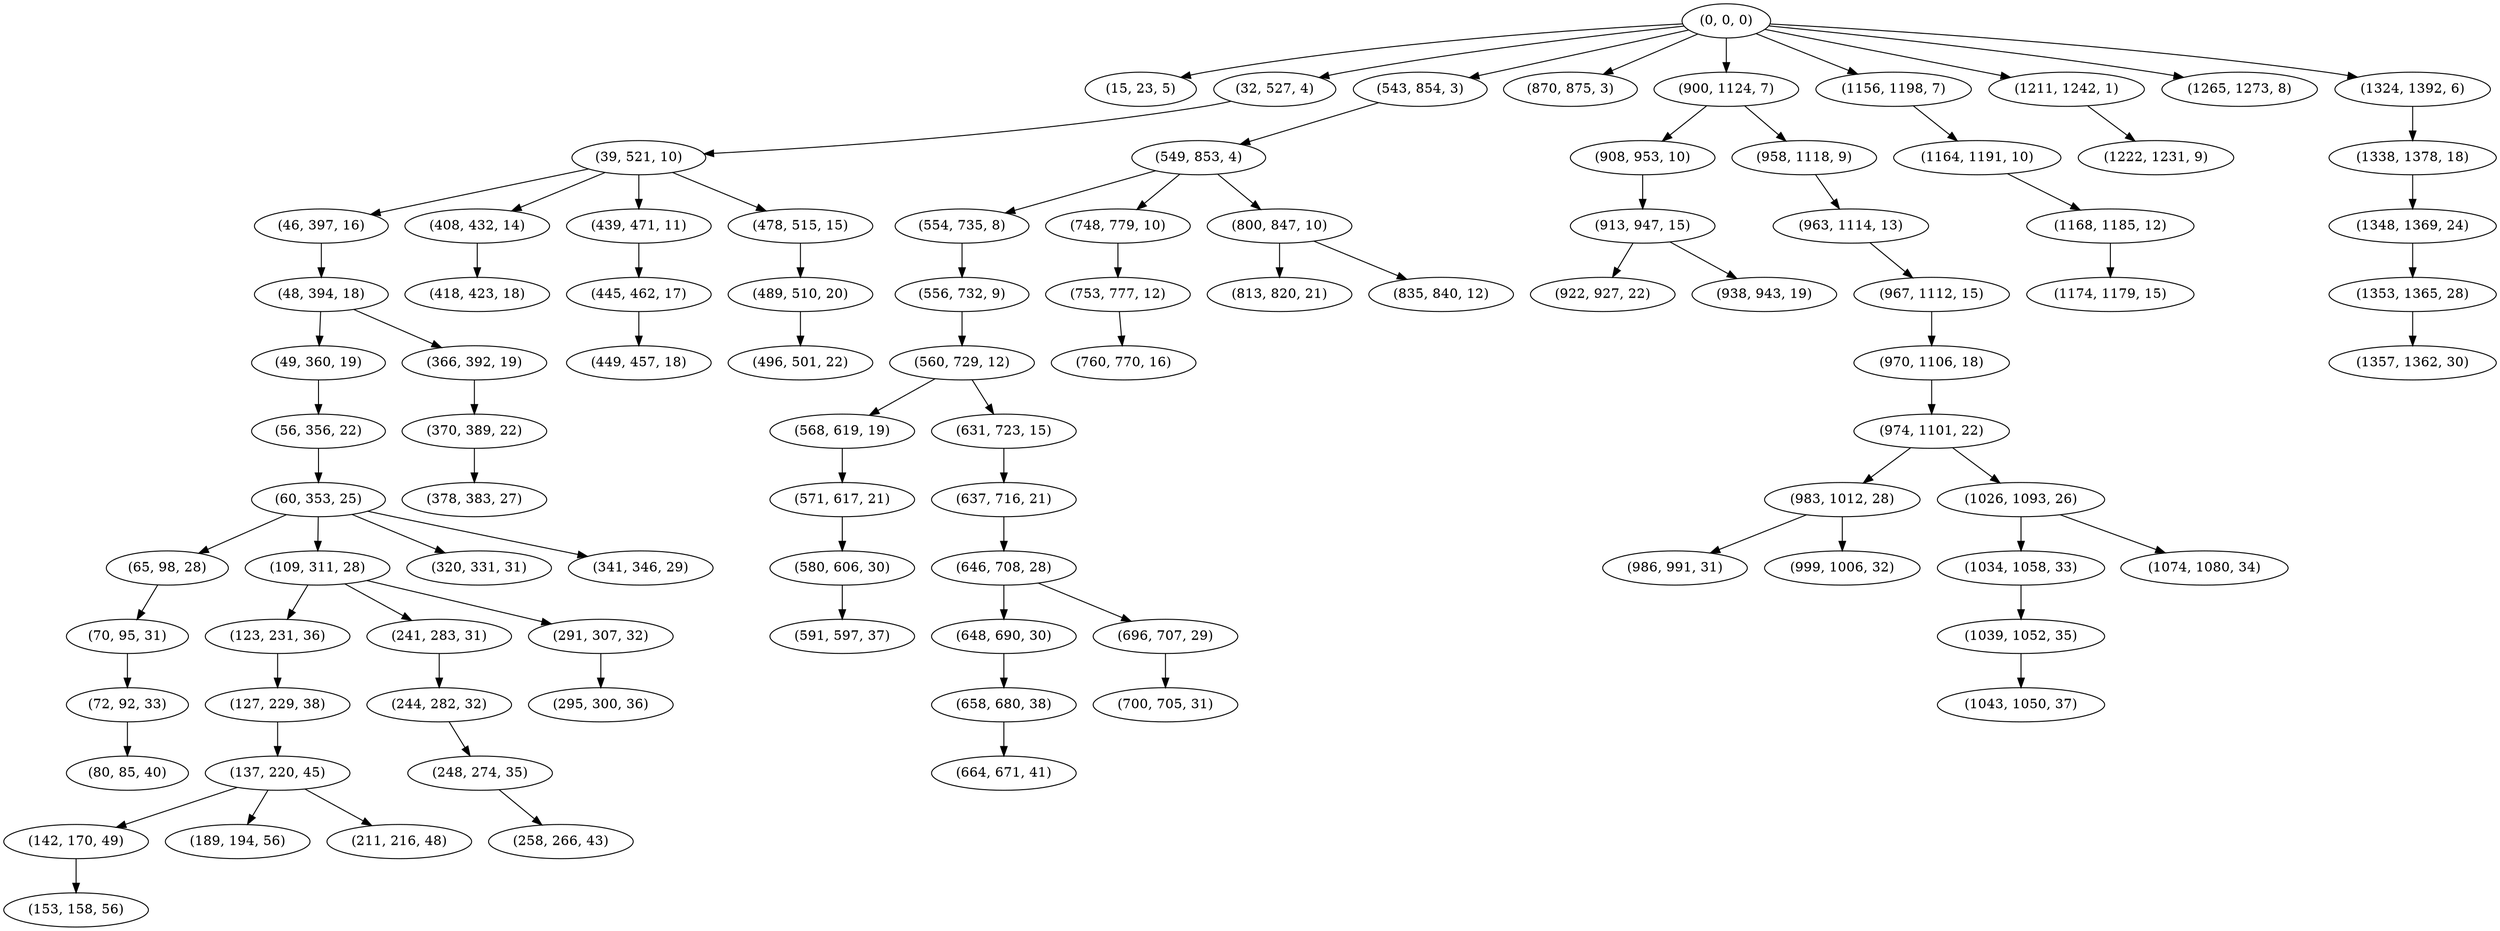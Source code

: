 digraph tree {
    "(0, 0, 0)";
    "(15, 23, 5)";
    "(32, 527, 4)";
    "(39, 521, 10)";
    "(46, 397, 16)";
    "(48, 394, 18)";
    "(49, 360, 19)";
    "(56, 356, 22)";
    "(60, 353, 25)";
    "(65, 98, 28)";
    "(70, 95, 31)";
    "(72, 92, 33)";
    "(80, 85, 40)";
    "(109, 311, 28)";
    "(123, 231, 36)";
    "(127, 229, 38)";
    "(137, 220, 45)";
    "(142, 170, 49)";
    "(153, 158, 56)";
    "(189, 194, 56)";
    "(211, 216, 48)";
    "(241, 283, 31)";
    "(244, 282, 32)";
    "(248, 274, 35)";
    "(258, 266, 43)";
    "(291, 307, 32)";
    "(295, 300, 36)";
    "(320, 331, 31)";
    "(341, 346, 29)";
    "(366, 392, 19)";
    "(370, 389, 22)";
    "(378, 383, 27)";
    "(408, 432, 14)";
    "(418, 423, 18)";
    "(439, 471, 11)";
    "(445, 462, 17)";
    "(449, 457, 18)";
    "(478, 515, 15)";
    "(489, 510, 20)";
    "(496, 501, 22)";
    "(543, 854, 3)";
    "(549, 853, 4)";
    "(554, 735, 8)";
    "(556, 732, 9)";
    "(560, 729, 12)";
    "(568, 619, 19)";
    "(571, 617, 21)";
    "(580, 606, 30)";
    "(591, 597, 37)";
    "(631, 723, 15)";
    "(637, 716, 21)";
    "(646, 708, 28)";
    "(648, 690, 30)";
    "(658, 680, 38)";
    "(664, 671, 41)";
    "(696, 707, 29)";
    "(700, 705, 31)";
    "(748, 779, 10)";
    "(753, 777, 12)";
    "(760, 770, 16)";
    "(800, 847, 10)";
    "(813, 820, 21)";
    "(835, 840, 12)";
    "(870, 875, 3)";
    "(900, 1124, 7)";
    "(908, 953, 10)";
    "(913, 947, 15)";
    "(922, 927, 22)";
    "(938, 943, 19)";
    "(958, 1118, 9)";
    "(963, 1114, 13)";
    "(967, 1112, 15)";
    "(970, 1106, 18)";
    "(974, 1101, 22)";
    "(983, 1012, 28)";
    "(986, 991, 31)";
    "(999, 1006, 32)";
    "(1026, 1093, 26)";
    "(1034, 1058, 33)";
    "(1039, 1052, 35)";
    "(1043, 1050, 37)";
    "(1074, 1080, 34)";
    "(1156, 1198, 7)";
    "(1164, 1191, 10)";
    "(1168, 1185, 12)";
    "(1174, 1179, 15)";
    "(1211, 1242, 1)";
    "(1222, 1231, 9)";
    "(1265, 1273, 8)";
    "(1324, 1392, 6)";
    "(1338, 1378, 18)";
    "(1348, 1369, 24)";
    "(1353, 1365, 28)";
    "(1357, 1362, 30)";
    "(0, 0, 0)" -> "(15, 23, 5)";
    "(0, 0, 0)" -> "(32, 527, 4)";
    "(0, 0, 0)" -> "(543, 854, 3)";
    "(0, 0, 0)" -> "(870, 875, 3)";
    "(0, 0, 0)" -> "(900, 1124, 7)";
    "(0, 0, 0)" -> "(1156, 1198, 7)";
    "(0, 0, 0)" -> "(1211, 1242, 1)";
    "(0, 0, 0)" -> "(1265, 1273, 8)";
    "(0, 0, 0)" -> "(1324, 1392, 6)";
    "(32, 527, 4)" -> "(39, 521, 10)";
    "(39, 521, 10)" -> "(46, 397, 16)";
    "(39, 521, 10)" -> "(408, 432, 14)";
    "(39, 521, 10)" -> "(439, 471, 11)";
    "(39, 521, 10)" -> "(478, 515, 15)";
    "(46, 397, 16)" -> "(48, 394, 18)";
    "(48, 394, 18)" -> "(49, 360, 19)";
    "(48, 394, 18)" -> "(366, 392, 19)";
    "(49, 360, 19)" -> "(56, 356, 22)";
    "(56, 356, 22)" -> "(60, 353, 25)";
    "(60, 353, 25)" -> "(65, 98, 28)";
    "(60, 353, 25)" -> "(109, 311, 28)";
    "(60, 353, 25)" -> "(320, 331, 31)";
    "(60, 353, 25)" -> "(341, 346, 29)";
    "(65, 98, 28)" -> "(70, 95, 31)";
    "(70, 95, 31)" -> "(72, 92, 33)";
    "(72, 92, 33)" -> "(80, 85, 40)";
    "(109, 311, 28)" -> "(123, 231, 36)";
    "(109, 311, 28)" -> "(241, 283, 31)";
    "(109, 311, 28)" -> "(291, 307, 32)";
    "(123, 231, 36)" -> "(127, 229, 38)";
    "(127, 229, 38)" -> "(137, 220, 45)";
    "(137, 220, 45)" -> "(142, 170, 49)";
    "(137, 220, 45)" -> "(189, 194, 56)";
    "(137, 220, 45)" -> "(211, 216, 48)";
    "(142, 170, 49)" -> "(153, 158, 56)";
    "(241, 283, 31)" -> "(244, 282, 32)";
    "(244, 282, 32)" -> "(248, 274, 35)";
    "(248, 274, 35)" -> "(258, 266, 43)";
    "(291, 307, 32)" -> "(295, 300, 36)";
    "(366, 392, 19)" -> "(370, 389, 22)";
    "(370, 389, 22)" -> "(378, 383, 27)";
    "(408, 432, 14)" -> "(418, 423, 18)";
    "(439, 471, 11)" -> "(445, 462, 17)";
    "(445, 462, 17)" -> "(449, 457, 18)";
    "(478, 515, 15)" -> "(489, 510, 20)";
    "(489, 510, 20)" -> "(496, 501, 22)";
    "(543, 854, 3)" -> "(549, 853, 4)";
    "(549, 853, 4)" -> "(554, 735, 8)";
    "(549, 853, 4)" -> "(748, 779, 10)";
    "(549, 853, 4)" -> "(800, 847, 10)";
    "(554, 735, 8)" -> "(556, 732, 9)";
    "(556, 732, 9)" -> "(560, 729, 12)";
    "(560, 729, 12)" -> "(568, 619, 19)";
    "(560, 729, 12)" -> "(631, 723, 15)";
    "(568, 619, 19)" -> "(571, 617, 21)";
    "(571, 617, 21)" -> "(580, 606, 30)";
    "(580, 606, 30)" -> "(591, 597, 37)";
    "(631, 723, 15)" -> "(637, 716, 21)";
    "(637, 716, 21)" -> "(646, 708, 28)";
    "(646, 708, 28)" -> "(648, 690, 30)";
    "(646, 708, 28)" -> "(696, 707, 29)";
    "(648, 690, 30)" -> "(658, 680, 38)";
    "(658, 680, 38)" -> "(664, 671, 41)";
    "(696, 707, 29)" -> "(700, 705, 31)";
    "(748, 779, 10)" -> "(753, 777, 12)";
    "(753, 777, 12)" -> "(760, 770, 16)";
    "(800, 847, 10)" -> "(813, 820, 21)";
    "(800, 847, 10)" -> "(835, 840, 12)";
    "(900, 1124, 7)" -> "(908, 953, 10)";
    "(900, 1124, 7)" -> "(958, 1118, 9)";
    "(908, 953, 10)" -> "(913, 947, 15)";
    "(913, 947, 15)" -> "(922, 927, 22)";
    "(913, 947, 15)" -> "(938, 943, 19)";
    "(958, 1118, 9)" -> "(963, 1114, 13)";
    "(963, 1114, 13)" -> "(967, 1112, 15)";
    "(967, 1112, 15)" -> "(970, 1106, 18)";
    "(970, 1106, 18)" -> "(974, 1101, 22)";
    "(974, 1101, 22)" -> "(983, 1012, 28)";
    "(974, 1101, 22)" -> "(1026, 1093, 26)";
    "(983, 1012, 28)" -> "(986, 991, 31)";
    "(983, 1012, 28)" -> "(999, 1006, 32)";
    "(1026, 1093, 26)" -> "(1034, 1058, 33)";
    "(1026, 1093, 26)" -> "(1074, 1080, 34)";
    "(1034, 1058, 33)" -> "(1039, 1052, 35)";
    "(1039, 1052, 35)" -> "(1043, 1050, 37)";
    "(1156, 1198, 7)" -> "(1164, 1191, 10)";
    "(1164, 1191, 10)" -> "(1168, 1185, 12)";
    "(1168, 1185, 12)" -> "(1174, 1179, 15)";
    "(1211, 1242, 1)" -> "(1222, 1231, 9)";
    "(1324, 1392, 6)" -> "(1338, 1378, 18)";
    "(1338, 1378, 18)" -> "(1348, 1369, 24)";
    "(1348, 1369, 24)" -> "(1353, 1365, 28)";
    "(1353, 1365, 28)" -> "(1357, 1362, 30)";
}
